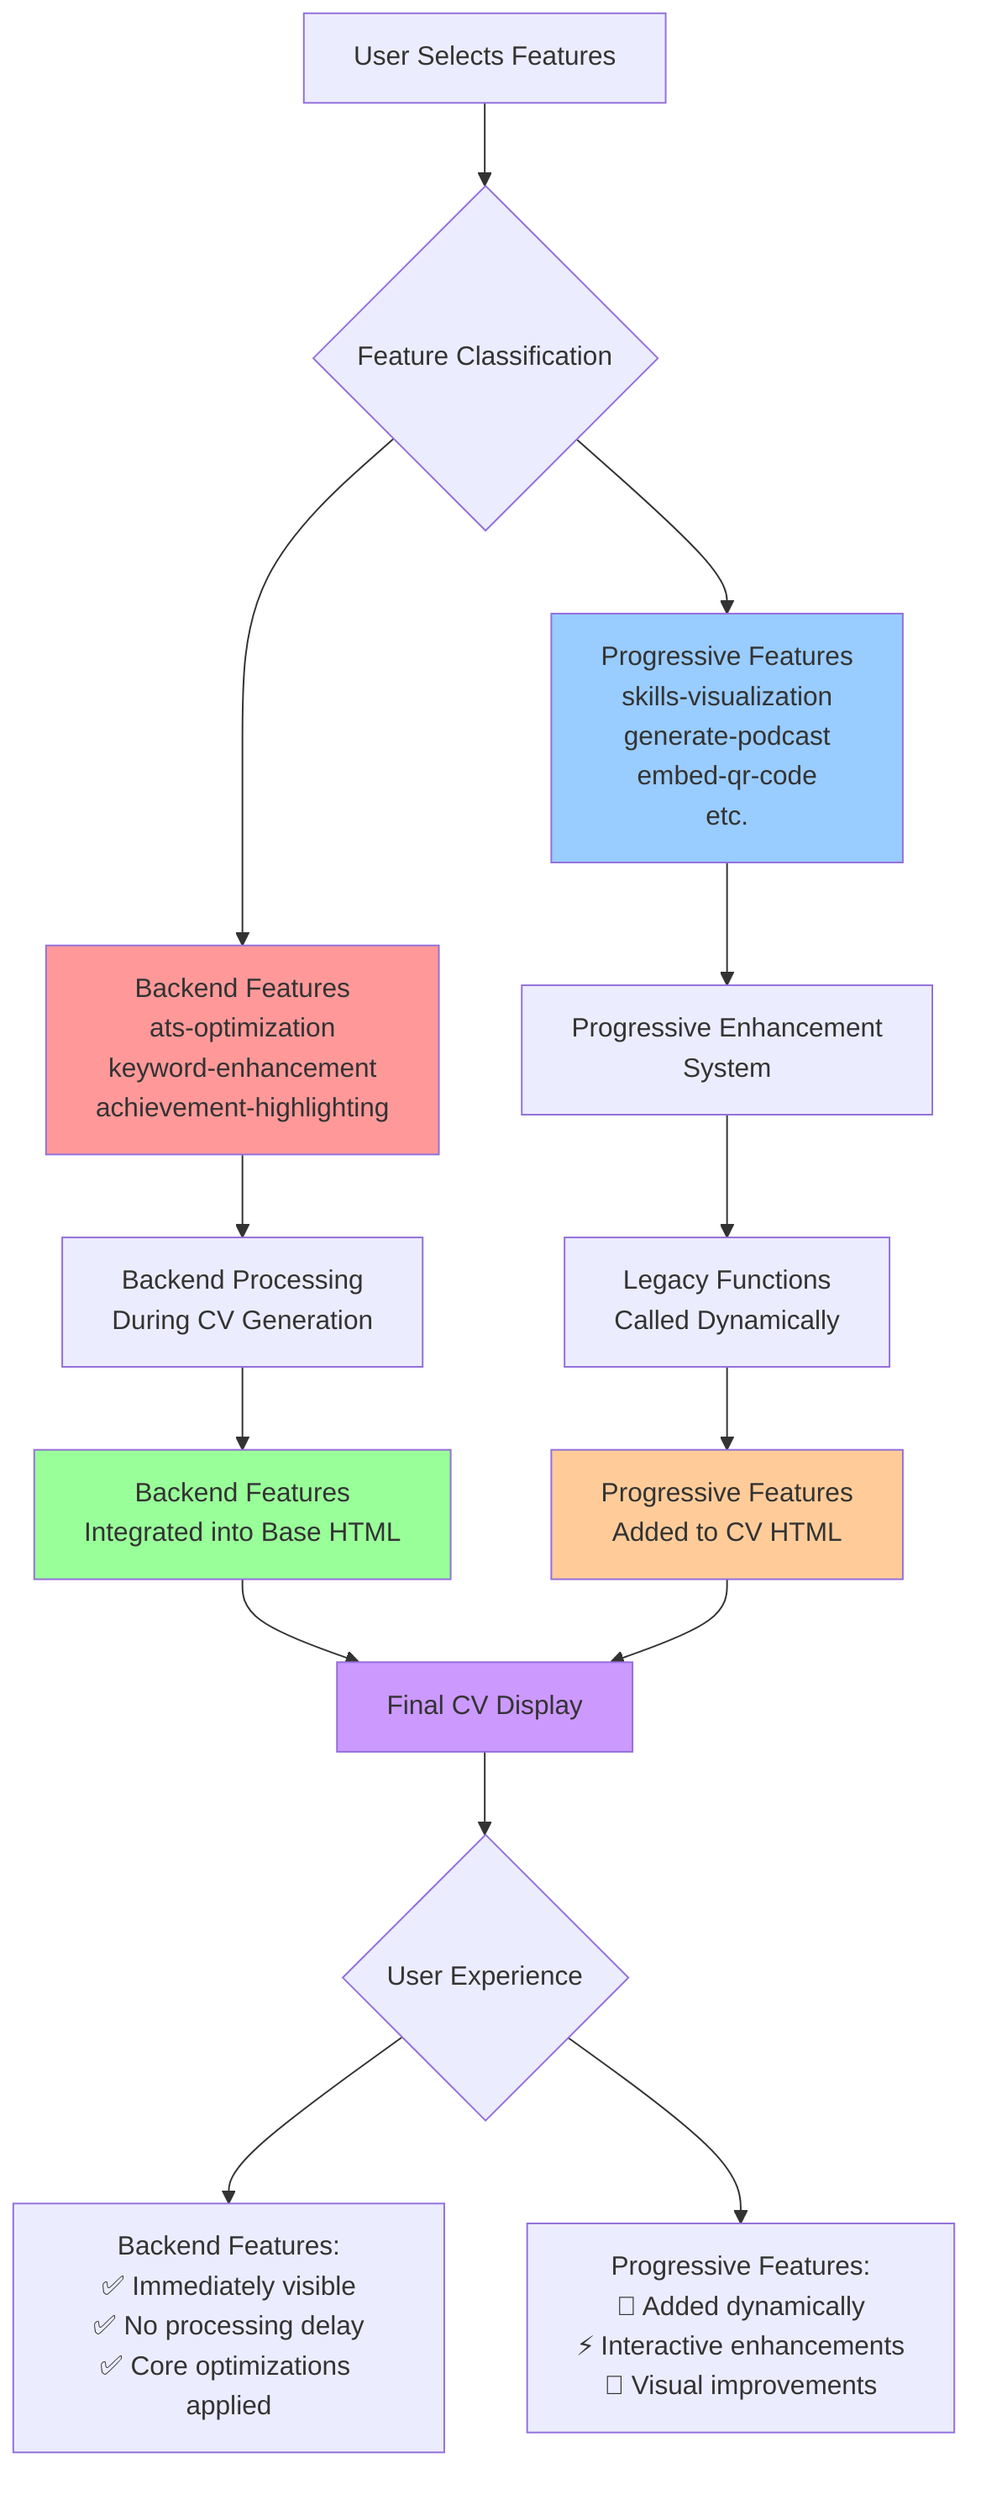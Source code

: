 graph TD
    A[User Selects Features] --> B{Feature Classification}
    
    B --> C[Backend Features<br/>ats-optimization<br/>keyword-enhancement<br/>achievement-highlighting]
    B --> D[Progressive Features<br/>skills-visualization<br/>generate-podcast<br/>embed-qr-code<br/>etc.]
    
    C --> E[Backend Processing<br/>During CV Generation]
    E --> F[Backend Features<br/>Integrated into Base HTML]
    
    D --> G[Progressive Enhancement<br/>System]
    G --> H[Legacy Functions<br/>Called Dynamically]
    H --> I[Progressive Features<br/>Added to CV HTML]
    
    F --> J[Final CV Display]
    I --> J
    
    J --> K{User Experience}
    K --> L[Backend Features:<br/>✅ Immediately visible<br/>✅ No processing delay<br/>✅ Core optimizations applied]
    K --> M[Progressive Features:<br/>🔄 Added dynamically<br/>⚡ Interactive enhancements<br/>🎨 Visual improvements]
    
    style C fill:#ff9999
    style D fill:#99ccff
    style F fill:#99ff99
    style I fill:#ffcc99
    style J fill:#cc99ff
